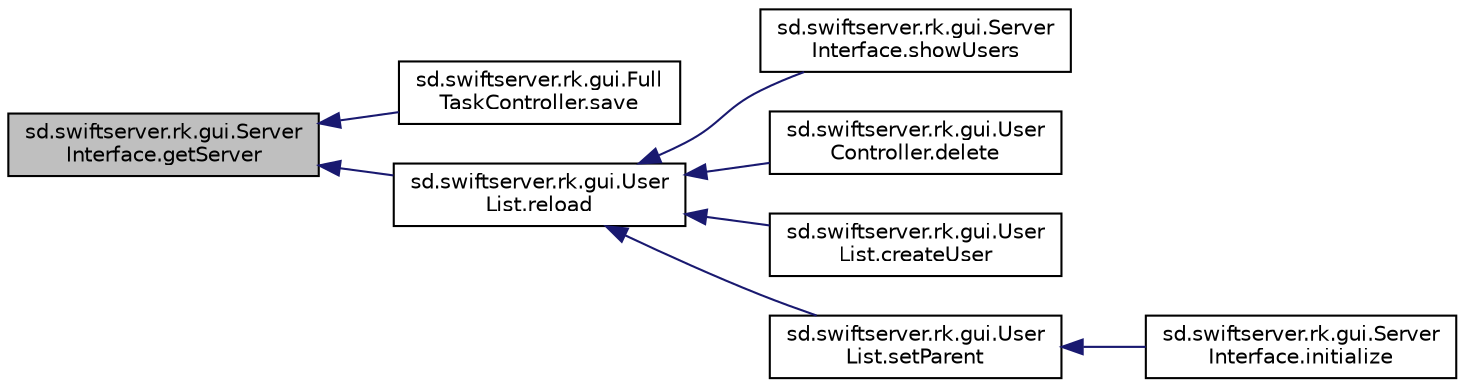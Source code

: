 digraph "sd.swiftserver.rk.gui.ServerInterface.getServer"
{
  edge [fontname="Helvetica",fontsize="10",labelfontname="Helvetica",labelfontsize="10"];
  node [fontname="Helvetica",fontsize="10",shape=record];
  rankdir="LR";
  Node1 [label="sd.swiftserver.rk.gui.Server\lInterface.getServer",height=0.2,width=0.4,color="black", fillcolor="grey75", style="filled", fontcolor="black"];
  Node1 -> Node2 [dir="back",color="midnightblue",fontsize="10",style="solid",fontname="Helvetica"];
  Node2 [label="sd.swiftserver.rk.gui.Full\lTaskController.save",height=0.2,width=0.4,color="black", fillcolor="white", style="filled",URL="$classsd_1_1swiftserver_1_1rk_1_1gui_1_1FullTaskController.html#a76649cb72c268add8aedba2fc6891d8e"];
  Node1 -> Node3 [dir="back",color="midnightblue",fontsize="10",style="solid",fontname="Helvetica"];
  Node3 [label="sd.swiftserver.rk.gui.User\lList.reload",height=0.2,width=0.4,color="black", fillcolor="white", style="filled",URL="$classsd_1_1swiftserver_1_1rk_1_1gui_1_1UserList.html#a1445148955b132fe2ae7b3737f239239"];
  Node3 -> Node4 [dir="back",color="midnightblue",fontsize="10",style="solid",fontname="Helvetica"];
  Node4 [label="sd.swiftserver.rk.gui.Server\lInterface.showUsers",height=0.2,width=0.4,color="black", fillcolor="white", style="filled",URL="$classsd_1_1swiftserver_1_1rk_1_1gui_1_1ServerInterface.html#a3b3467c7b7b3d072ac2fdef55a0952cb"];
  Node3 -> Node5 [dir="back",color="midnightblue",fontsize="10",style="solid",fontname="Helvetica"];
  Node5 [label="sd.swiftserver.rk.gui.User\lController.delete",height=0.2,width=0.4,color="black", fillcolor="white", style="filled",URL="$classsd_1_1swiftserver_1_1rk_1_1gui_1_1UserController.html#a93740eb2176925a7ed11919200531c5d"];
  Node3 -> Node6 [dir="back",color="midnightblue",fontsize="10",style="solid",fontname="Helvetica"];
  Node6 [label="sd.swiftserver.rk.gui.User\lList.createUser",height=0.2,width=0.4,color="black", fillcolor="white", style="filled",URL="$classsd_1_1swiftserver_1_1rk_1_1gui_1_1UserList.html#a356f2428dd69bea9e451aa3e8a17696e"];
  Node3 -> Node7 [dir="back",color="midnightblue",fontsize="10",style="solid",fontname="Helvetica"];
  Node7 [label="sd.swiftserver.rk.gui.User\lList.setParent",height=0.2,width=0.4,color="black", fillcolor="white", style="filled",URL="$classsd_1_1swiftserver_1_1rk_1_1gui_1_1UserList.html#a589ca2a82b8088cc6b73be46c7207e08"];
  Node7 -> Node8 [dir="back",color="midnightblue",fontsize="10",style="solid",fontname="Helvetica"];
  Node8 [label="sd.swiftserver.rk.gui.Server\lInterface.initialize",height=0.2,width=0.4,color="black", fillcolor="white", style="filled",URL="$classsd_1_1swiftserver_1_1rk_1_1gui_1_1ServerInterface.html#aea6bad908cdd95f6f85ba805511bc9d4"];
}
